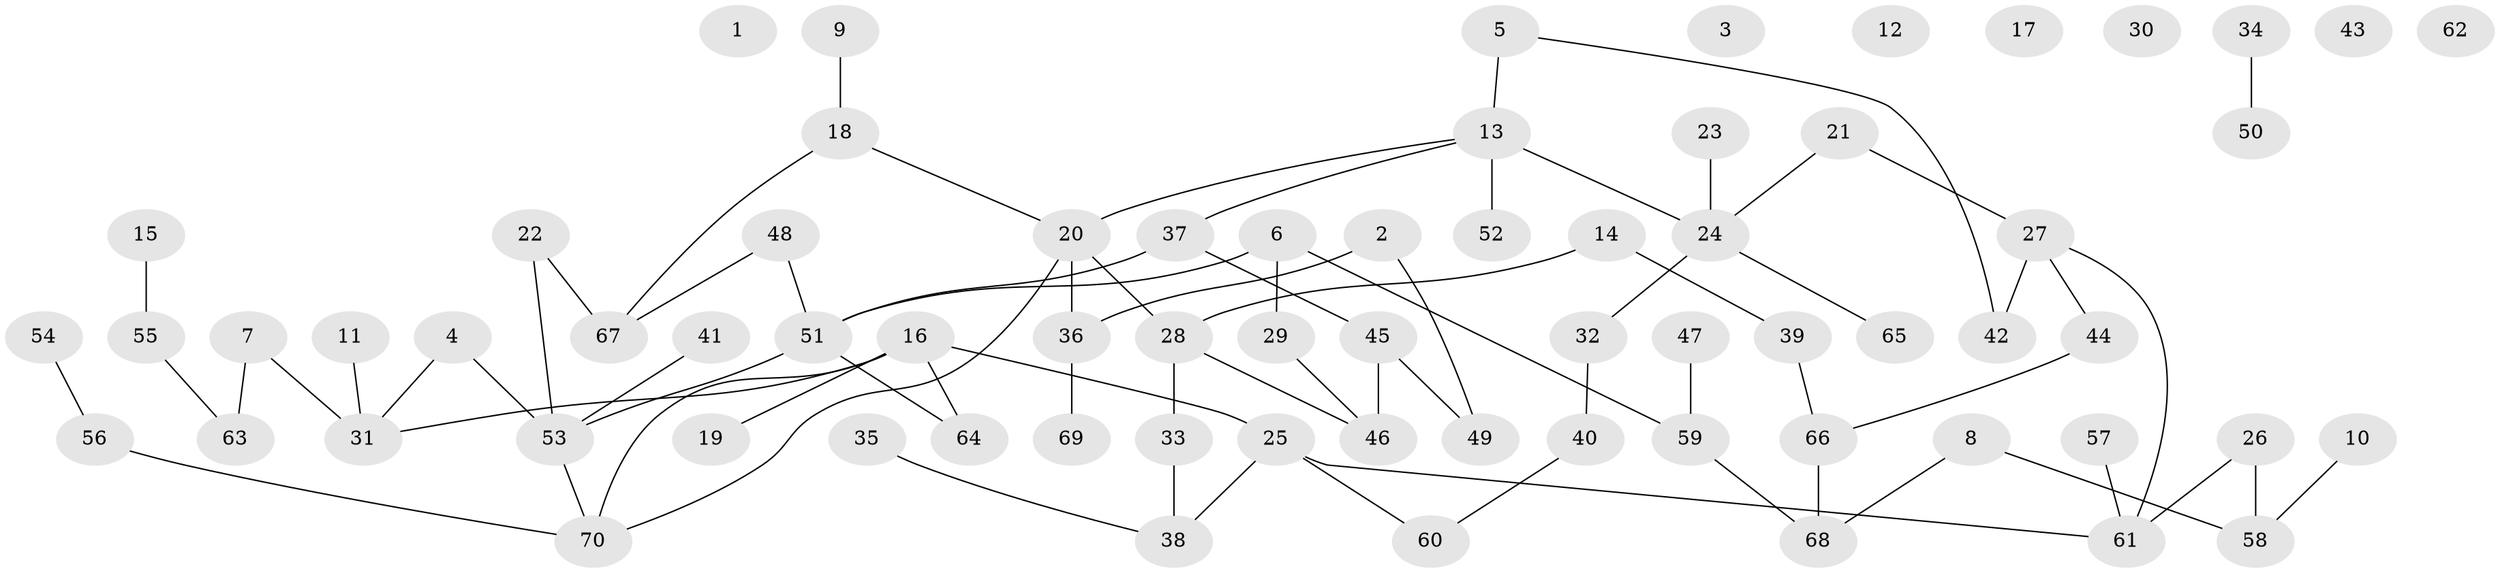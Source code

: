 // Generated by graph-tools (version 1.1) at 2025/25/03/09/25 03:25:17]
// undirected, 70 vertices, 76 edges
graph export_dot {
graph [start="1"]
  node [color=gray90,style=filled];
  1;
  2;
  3;
  4;
  5;
  6;
  7;
  8;
  9;
  10;
  11;
  12;
  13;
  14;
  15;
  16;
  17;
  18;
  19;
  20;
  21;
  22;
  23;
  24;
  25;
  26;
  27;
  28;
  29;
  30;
  31;
  32;
  33;
  34;
  35;
  36;
  37;
  38;
  39;
  40;
  41;
  42;
  43;
  44;
  45;
  46;
  47;
  48;
  49;
  50;
  51;
  52;
  53;
  54;
  55;
  56;
  57;
  58;
  59;
  60;
  61;
  62;
  63;
  64;
  65;
  66;
  67;
  68;
  69;
  70;
  2 -- 36;
  2 -- 49;
  4 -- 31;
  4 -- 53;
  5 -- 13;
  5 -- 42;
  6 -- 29;
  6 -- 51;
  6 -- 59;
  7 -- 31;
  7 -- 63;
  8 -- 58;
  8 -- 68;
  9 -- 18;
  10 -- 58;
  11 -- 31;
  13 -- 20;
  13 -- 24;
  13 -- 37;
  13 -- 52;
  14 -- 28;
  14 -- 39;
  15 -- 55;
  16 -- 19;
  16 -- 25;
  16 -- 31;
  16 -- 64;
  16 -- 70;
  18 -- 20;
  18 -- 67;
  20 -- 28;
  20 -- 36;
  20 -- 70;
  21 -- 24;
  21 -- 27;
  22 -- 53;
  22 -- 67;
  23 -- 24;
  24 -- 32;
  24 -- 65;
  25 -- 38;
  25 -- 60;
  25 -- 61;
  26 -- 58;
  26 -- 61;
  27 -- 42;
  27 -- 44;
  27 -- 61;
  28 -- 33;
  28 -- 46;
  29 -- 46;
  32 -- 40;
  33 -- 38;
  34 -- 50;
  35 -- 38;
  36 -- 69;
  37 -- 45;
  37 -- 51;
  39 -- 66;
  40 -- 60;
  41 -- 53;
  44 -- 66;
  45 -- 46;
  45 -- 49;
  47 -- 59;
  48 -- 51;
  48 -- 67;
  51 -- 53;
  51 -- 64;
  53 -- 70;
  54 -- 56;
  55 -- 63;
  56 -- 70;
  57 -- 61;
  59 -- 68;
  66 -- 68;
}
